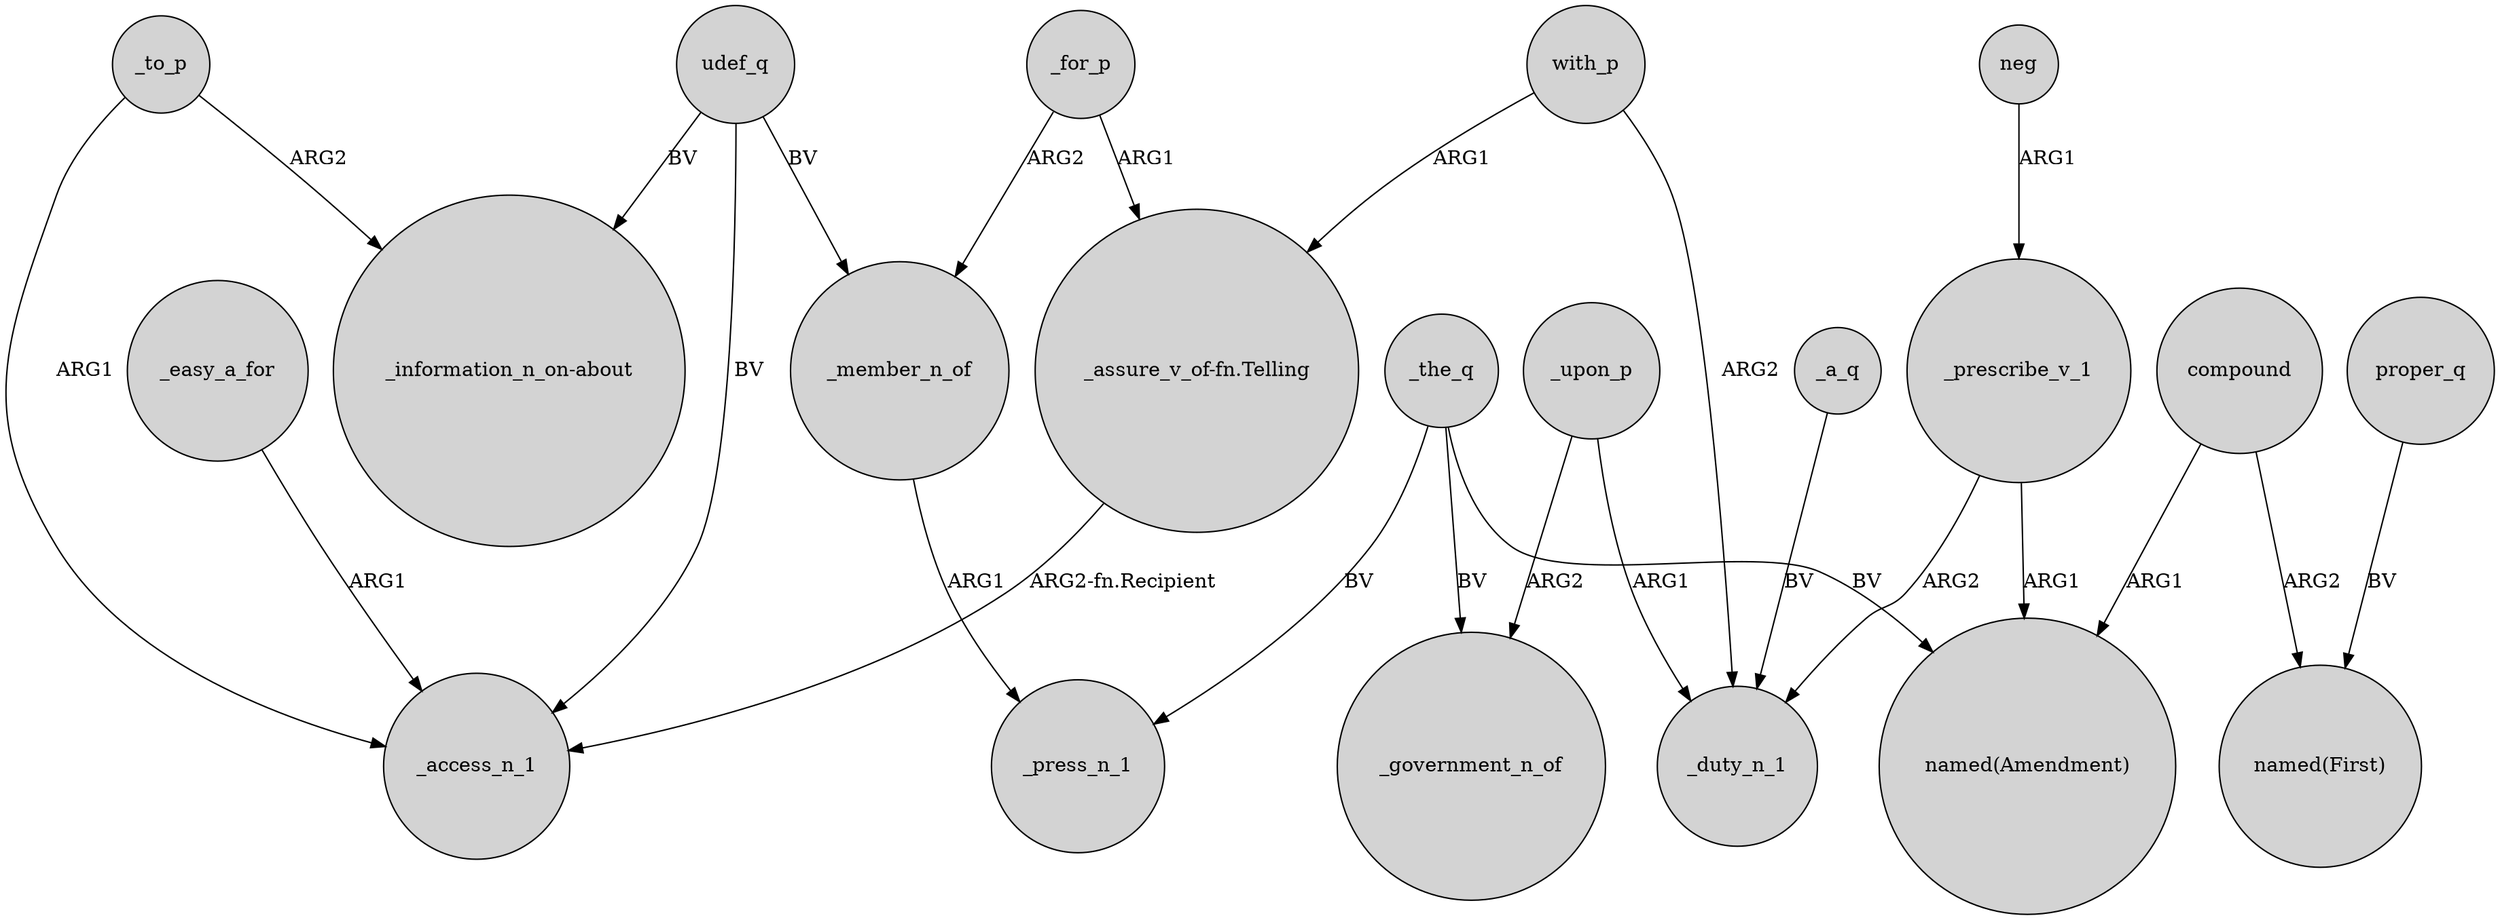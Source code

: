 digraph {
	node [shape=circle style=filled]
	_the_q -> _press_n_1 [label=BV]
	_to_p -> "_information_n_on-about" [label=ARG2]
	compound -> "named(Amendment)" [label=ARG1]
	_prescribe_v_1 -> _duty_n_1 [label=ARG2]
	proper_q -> "named(First)" [label=BV]
	compound -> "named(First)" [label=ARG2]
	_prescribe_v_1 -> "named(Amendment)" [label=ARG1]
	_member_n_of -> _press_n_1 [label=ARG1]
	udef_q -> "_information_n_on-about" [label=BV]
	udef_q -> _access_n_1 [label=BV]
	neg -> _prescribe_v_1 [label=ARG1]
	_a_q -> _duty_n_1 [label=BV]
	_to_p -> _access_n_1 [label=ARG1]
	with_p -> "_assure_v_of-fn.Telling" [label=ARG1]
	_upon_p -> _government_n_of [label=ARG2]
	udef_q -> _member_n_of [label=BV]
	_the_q -> "named(Amendment)" [label=BV]
	_the_q -> _government_n_of [label=BV]
	_easy_a_for -> _access_n_1 [label=ARG1]
	_for_p -> _member_n_of [label=ARG2]
	_for_p -> "_assure_v_of-fn.Telling" [label=ARG1]
	"_assure_v_of-fn.Telling" -> _access_n_1 [label="ARG2-fn.Recipient"]
	with_p -> _duty_n_1 [label=ARG2]
	_upon_p -> _duty_n_1 [label=ARG1]
}
